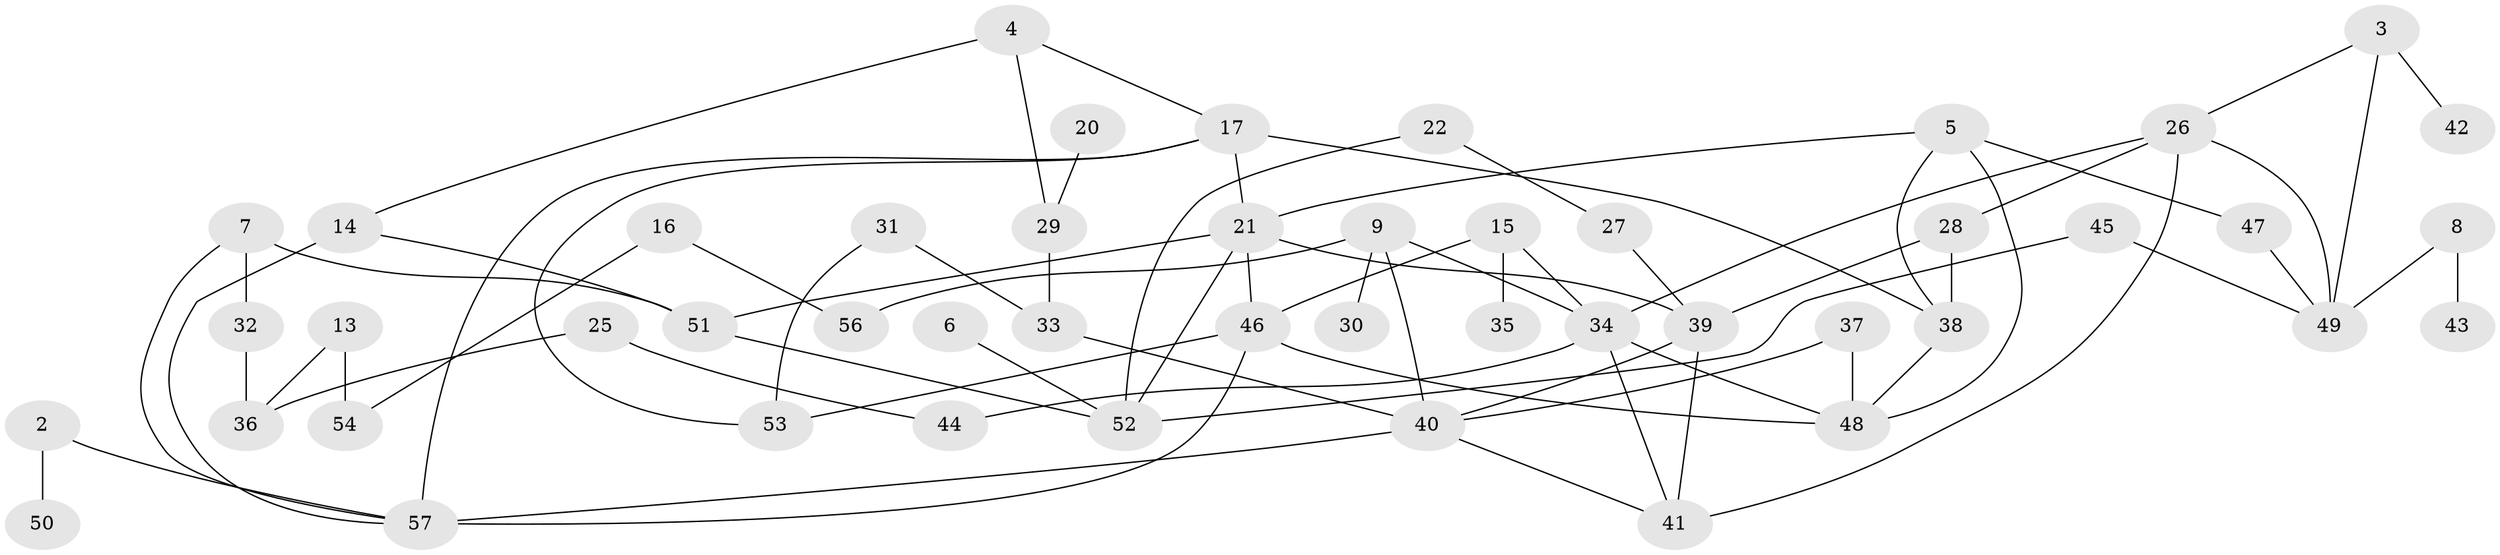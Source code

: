 // original degree distribution, {2: 0.2807017543859649, 3: 0.23684210526315788, 4: 0.11403508771929824, 0: 0.07894736842105263, 1: 0.21929824561403508, 5: 0.043859649122807015, 6: 0.008771929824561403, 8: 0.008771929824561403, 7: 0.008771929824561403}
// Generated by graph-tools (version 1.1) at 2025/35/03/04/25 23:35:47]
// undirected, 48 vertices, 73 edges
graph export_dot {
  node [color=gray90,style=filled];
  2;
  3;
  4;
  5;
  6;
  7;
  8;
  9;
  13;
  14;
  15;
  16;
  17;
  20;
  21;
  22;
  25;
  26;
  27;
  28;
  29;
  30;
  31;
  32;
  33;
  34;
  35;
  36;
  37;
  38;
  39;
  40;
  41;
  42;
  43;
  44;
  45;
  46;
  47;
  48;
  49;
  50;
  51;
  52;
  53;
  54;
  56;
  57;
  2 -- 50 [weight=1.0];
  2 -- 57 [weight=1.0];
  3 -- 26 [weight=1.0];
  3 -- 42 [weight=1.0];
  3 -- 49 [weight=1.0];
  4 -- 14 [weight=1.0];
  4 -- 17 [weight=1.0];
  4 -- 29 [weight=1.0];
  5 -- 21 [weight=1.0];
  5 -- 38 [weight=1.0];
  5 -- 47 [weight=1.0];
  5 -- 48 [weight=1.0];
  6 -- 52 [weight=1.0];
  7 -- 32 [weight=1.0];
  7 -- 51 [weight=1.0];
  7 -- 57 [weight=1.0];
  8 -- 43 [weight=1.0];
  8 -- 49 [weight=1.0];
  9 -- 30 [weight=1.0];
  9 -- 34 [weight=1.0];
  9 -- 40 [weight=1.0];
  9 -- 56 [weight=1.0];
  13 -- 36 [weight=1.0];
  13 -- 54 [weight=1.0];
  14 -- 51 [weight=1.0];
  14 -- 57 [weight=1.0];
  15 -- 34 [weight=1.0];
  15 -- 35 [weight=1.0];
  15 -- 46 [weight=1.0];
  16 -- 54 [weight=1.0];
  16 -- 56 [weight=1.0];
  17 -- 21 [weight=1.0];
  17 -- 38 [weight=2.0];
  17 -- 53 [weight=1.0];
  17 -- 57 [weight=1.0];
  20 -- 29 [weight=1.0];
  21 -- 39 [weight=1.0];
  21 -- 46 [weight=1.0];
  21 -- 51 [weight=1.0];
  21 -- 52 [weight=1.0];
  22 -- 27 [weight=1.0];
  22 -- 52 [weight=1.0];
  25 -- 36 [weight=1.0];
  25 -- 44 [weight=1.0];
  26 -- 28 [weight=1.0];
  26 -- 34 [weight=1.0];
  26 -- 41 [weight=1.0];
  26 -- 49 [weight=1.0];
  27 -- 39 [weight=1.0];
  28 -- 38 [weight=1.0];
  28 -- 39 [weight=1.0];
  29 -- 33 [weight=1.0];
  31 -- 33 [weight=1.0];
  31 -- 53 [weight=1.0];
  32 -- 36 [weight=1.0];
  33 -- 40 [weight=1.0];
  34 -- 41 [weight=1.0];
  34 -- 44 [weight=1.0];
  34 -- 48 [weight=1.0];
  37 -- 40 [weight=1.0];
  37 -- 48 [weight=1.0];
  38 -- 48 [weight=1.0];
  39 -- 40 [weight=1.0];
  39 -- 41 [weight=1.0];
  40 -- 41 [weight=1.0];
  40 -- 57 [weight=2.0];
  45 -- 49 [weight=1.0];
  45 -- 52 [weight=1.0];
  46 -- 48 [weight=1.0];
  46 -- 53 [weight=1.0];
  46 -- 57 [weight=1.0];
  47 -- 49 [weight=1.0];
  51 -- 52 [weight=1.0];
}
